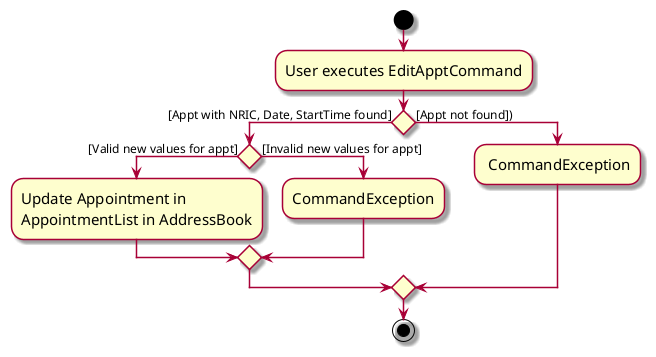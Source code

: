 @startuml
skin rose
skinparam ActivityFontSize 15
skinparam ArrowFontSize 12
start
:User executes EditApptCommand;

if () then ([Appt with NRIC, Date, StartTime found])
    if () then ([Valid new values for appt])
        :Update Appointment in
        AppointmentList in AddressBook;
    else ([Invalid new values for appt])
        :CommandException;
    endif
else ([Appt not found]))
    : CommandException;
endif
stop
@enduml
